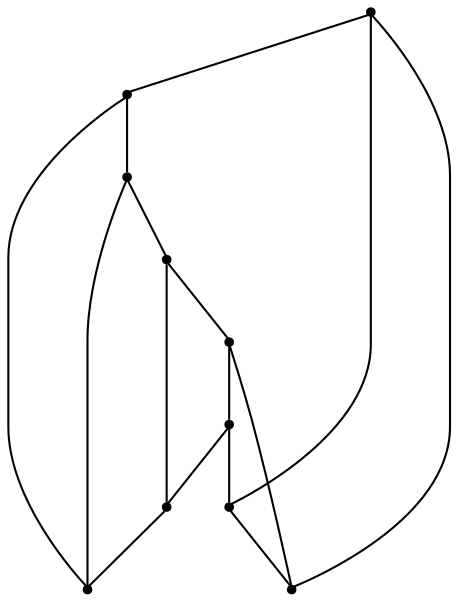 graph {
  node [shape=point,comment="{\"directed\":false,\"doi\":\"10.1007/978-3-642-11805-0_16\",\"figure\":\"2 (1)\"}"]

  v0 [pos="933.1074513013972,747.4812487931687"]
  v1 [pos="765.2534425691117,794.2275198225543"]
  v2 [pos="796.9144964262496,792.5560748429733"]
  v3 [pos="886.1756644670353,774.8704951615769"]
  v4 [pos="601.8319113886632,769.5600956726075"]
  v5 [pos="557.661555205944,725.410797299472"]
  v6 [pos="724.2187469216279,856.9481746742943"]
  v7 [pos="656.1223012968551,1008.7220569679955"]
  v8 [pos="659.8041876238445,863.3859091047809"]
  v9 [pos="839.7202584200127,896.5855256236684"]

  v0 -- v7 [id="-1",pos="933.1074513013972,747.4812487931687 936.8341777712799,750.6949006930266 941.1915771129519,753.1084468910913 943.6809287847474,761.1196801341665 946.170280456543,769.1265884815565 946.791584458462,782.7273677895288 950.5234805084938,794.9736915310948 954.2554401841275,807.2113654812902 961.1021911975948,818.0945838650791 961.4107753664948,831.8452080882681 961.723495199514,845.6004116127709 955.5021838520848,862.2230209766736 951.7660885123319,877.7870485201751 948.0341288366983,893.3551465537333 946.791584458462,907.8603378712048 938.8606531897256,918.8936555758391 930.9255862568699,929.922648384788 916.302196059116,937.4795131752709 899.973385229776,948.0584624273129 883.6404387363167,958.6371572737262 865.5936730318291,972.2379365816985 855.019161632449,977.9816524574975 844.440450943348,983.725622738925 841.3297952696335,981.6082046924939 825.1552765247433,985.3843474370784 808.9765584901321,989.1650694829768 779.7339773843454,998.8352818298341 758.8934751288836,1003.3700621587582 738.0488372093023,1007.9010264032539 725.6062781400458,1007.3008835255017 710.5158760248228,1007.4466579506616 695.4296731993209,1007.6008277615636 677.6997629919717,1008.5052397710629 668.834871513899,1008.9596082236552 656.1223012968551,1008.7220569679955 656.1223012968551,1008.7220569679955 656.1223012968551,1008.7220569679955"]
  v7 -- v5 [id="-3",pos="656.1223012968551,1008.7220569679955 646.1429914962413,1007.0965958057752 646.1429914962413,1007.0965958057752 646.1429914962413,1007.0965958057752 638.7791552166606,1004.7957513011587 624.055745572822,1000.1981327819826 617.3090776310411,991.9159575445003 610.5623460636582,983.6381072027034 611.7840848700945,971.6795162270288 606.8804597366687,962.6346329151502 601.972635313522,953.589495197643 590.9269127069517,947.4580651439321 586.1733803682549,939.0260449912333 581.419848029558,930.5937704329059 582.9543066690134,919.8606513699619 575.1276577616846,909.7444659562545 567.3093438081963,899.6242100524904 550.1341215976448,890.1206333923342 544.4590360419694,878.6248062549939 538.7798148221748,867.1249086275969 544.6091288366982,853.6325061173874 543.3832543661428,843.2077266762475 542.1573162699855,832.7832016407361 533.876189688749,825.4262996742943 533.4133452482001,814.2306711786445 532.9546682845714,803.0391131730514 540.3142734616301,788.016969618364 539.8555964980014,777.129680744518 539.3969195343727,766.2464623607291 531.1157929531363,759.4980986577816 532.3416992364928,751.8371819652212 533.5717729967694,744.1676154812901 544.3047439575195,735.5852416021175 549.671245344295,731.2921466203171 557.661555205944,725.410797299472 557.661555205944,725.410797299472 557.661555205944,725.410797299472"]
  v4 -- v8 [id="-4",pos="601.8319113886632,769.5600956726075 592.6496250747341,812.2158297604827 618.5796252516859,851.6765657553901 659.8041876238445,863.3859091047809"]
  v8 -- v6 [id="-6",pos="659.8041876238445,863.3859091047809 662.1488680508392,863.5872588502957 664.4550832545233,864.120808551439 666.8041968057322,864.5655880043724 687.0544190681632,868.3978163414345 707.0636573913185,864.9841975854531 724.2187469216279,856.9481746742943"]
  v1 -- v4 [id="-7",pos="765.2534425691117,794.2275198225543 760.0094402621493,794.5023508288278 754.6635258938671,794.5775819674407 749.2655218080032,794.5775819674407 689.6343272276843,794.5775819674407 636.3590314344508,785.3961135043161 601.8319113886632,769.5600956726075"]
  v8 -- v7 [id="-8",pos="659.8041876238445,863.3859091047809 655.3414720047351,872.9518151439321 649.8248778232308,882.7596609358355 651.2051080038381,889.816364260587 652.5852745588435,896.8646721995962 660.8664647656817,901.1580215870251 661.4752345240393,906.6809133772418 662.0923392362372,912.199480271773 655.0370871255564,918.9435190790351 655.804348258085,925.3835431601786 656.5716093906136,931.8233128356935 665.1613201407499,937.9547428894044 665.3114129354788,944.3945125649194 665.4657050199287,950.8302117503774 657.1845148130905,957.5742505576395 656.5716093906136,964.168444449685 655.9544410528139,970.7623839361019 663.0138924532158,977.2024080172454 664.3899233441019,984.7134797945891 665.7700898991075,992.2245515719328 661.4752345240393,1000.8109959411622 656.1223012968551,1008.7220569679955"]
  v4 -- v5 [id="-12",pos="601.8319113886632,769.5600956726075 573.8682380439527,759.8125261929849 557.4645544362622,745.4840003392053 557.661555205944,725.410797299472"]
  v5 -- v0 [id="-13",pos="557.661555205944,725.410797299472 557.4645544362622,694.1245019115103 643.3367207017055,665.1512624983355 749.2655218080032,665.1512624983355 855.1984585784202,665.1512624983355 941.0706248438635,694.1245019115103 941.0706248438635,729.8623869878597 941.0706248438635,736.0993995098685 938.455798527535,742.1302876455005 933.1074513013972,747.4812487931687"]
  v1 -- v6 [id="-14",pos="765.2534425691117,794.2275198225543 765.6318717424259,800.9506973682752 765.4567104605741,801.867829659202 765.2607436069222,802.7806370544436 760.2333075550689,826.3805671678151 744.514535671731,845.3883571502151 724.2187469216279,856.9481746742943"]
  v2 -- v9 [id="-15",pos="796.9144964262496,792.5560748429733 839.7202584200127,896.5855256236684 839.7202584200127,896.5855256236684 839.7202584200127,896.5855256236684"]
  v9 -- v3 [id="-18",pos="839.7202584200127,896.5855256236684 886.1756644670353,774.8704951615769 886.1756644670353,774.8704951615769 886.1756644670353,774.8704951615769"]
  v0 -- v3 [id="-19",pos="933.1074513013972,747.4812487931687 924.669794586594,758.2520862894398 908.2192411281818,767.5876001287171 886.1756644670353,774.8704951615769"]
  v3 -- v2 [id="-20",pos="886.1756644670353,774.8704951615769 862.2066872345364,783.4491023362214 831.4593278901559,789.5820753963924 796.9144964262496,792.5560748429733"]
  v2 -- v1 [id="-21",pos="796.9144964262496,792.5560748429733 786.7157637158243,793.445720968871 776.1330045252936,794.0522909225443 765.2534425691117,794.2275198225543"]
  v6 -- v9 [id="-22",pos="724.2187469216279,856.9481746742943 839.7202584200127,896.5855256236684 839.7202584200127,896.5855256236684 839.7202584200127,896.5855256236684"]
}